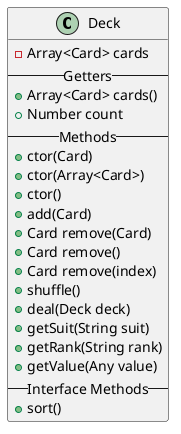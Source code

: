 @startuml
'https://plantuml.com/class-diagram

class Deck {
	- Array<Card> cards
	-- Getters --
	+Array<Card> cards()
	+Number count
	-- Methods --
	+ctor(Card)
	+ctor(Array<Card>)
	+ctor()
	+add(Card)
	+Card remove(Card)
	+Card remove()
	+Card remove(index)
	+shuffle()
	+deal(Deck deck)
	+getSuit(String suit)
	+getRank(String rank)
	+getValue(Any value)
	-- Interface Methods --
	+sort()
}


@enduml